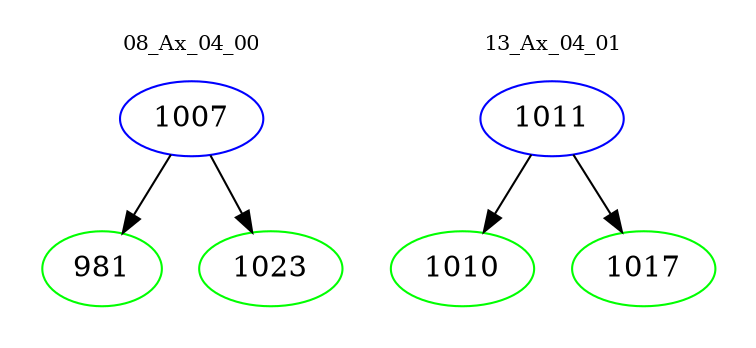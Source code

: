 digraph{
subgraph cluster_0 {
color = white
label = "08_Ax_04_00";
fontsize=10;
T0_1007 [label="1007", color="blue"]
T0_1007 -> T0_981 [color="black"]
T0_981 [label="981", color="green"]
T0_1007 -> T0_1023 [color="black"]
T0_1023 [label="1023", color="green"]
}
subgraph cluster_1 {
color = white
label = "13_Ax_04_01";
fontsize=10;
T1_1011 [label="1011", color="blue"]
T1_1011 -> T1_1010 [color="black"]
T1_1010 [label="1010", color="green"]
T1_1011 -> T1_1017 [color="black"]
T1_1017 [label="1017", color="green"]
}
}
